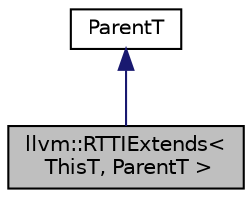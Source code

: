 digraph "llvm::RTTIExtends&lt; ThisT, ParentT &gt;"
{
 // LATEX_PDF_SIZE
  bgcolor="transparent";
  edge [fontname="Helvetica",fontsize="10",labelfontname="Helvetica",labelfontsize="10"];
  node [fontname="Helvetica",fontsize="10",shape=record];
  Node1 [label="llvm::RTTIExtends\<\l ThisT, ParentT \>",height=0.2,width=0.4,color="black", fillcolor="grey75", style="filled", fontcolor="black",tooltip="Inheritance utility for extensible RTTI."];
  Node2 -> Node1 [dir="back",color="midnightblue",fontsize="10",style="solid",fontname="Helvetica"];
  Node2 [label="ParentT",height=0.2,width=0.4,color="black",URL="$classParentT.html",tooltip=" "];
}
